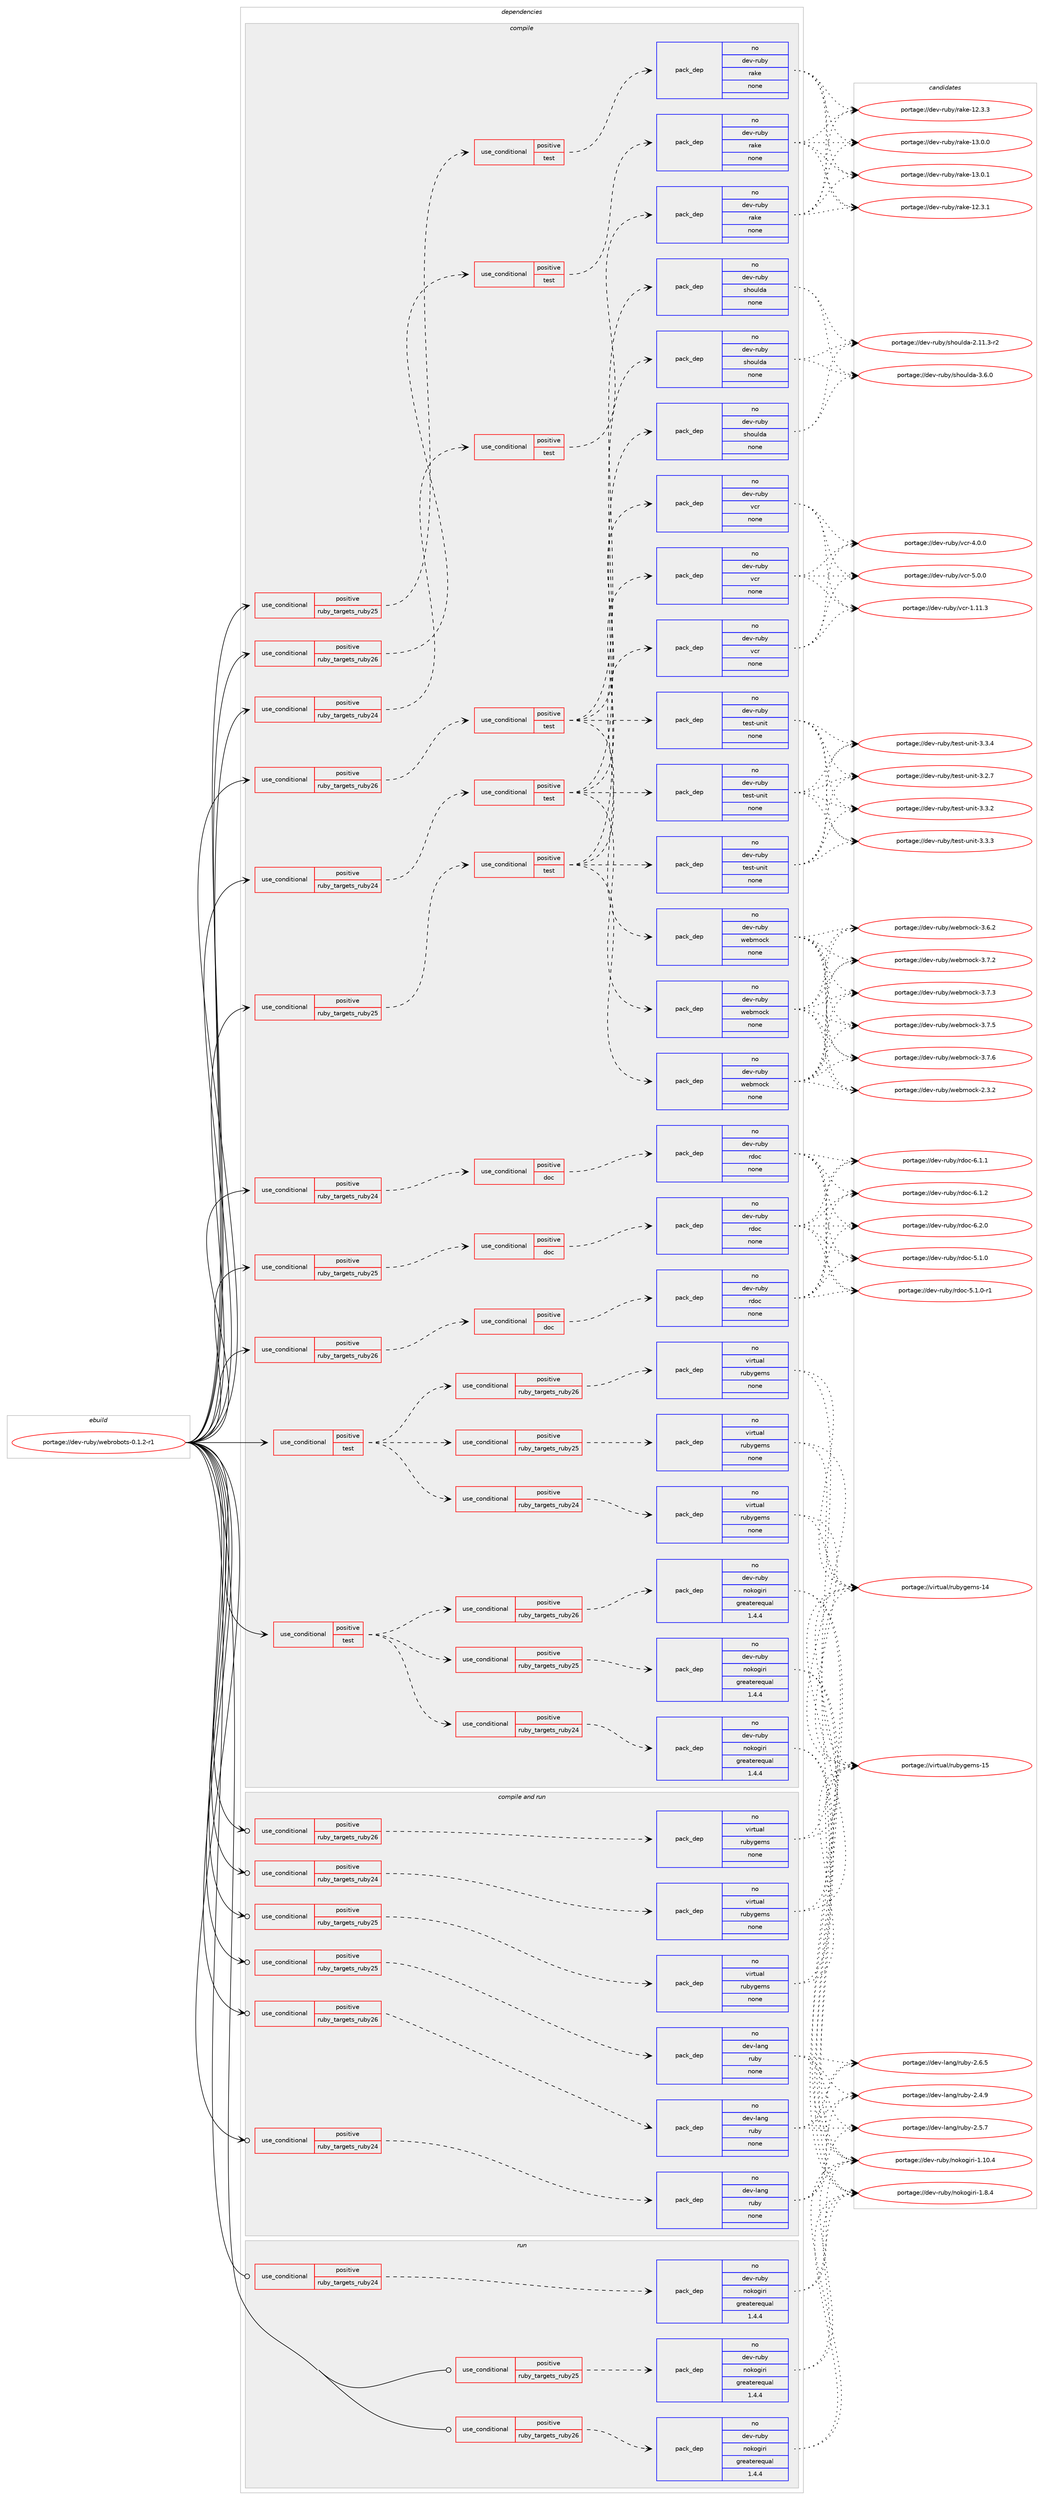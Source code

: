 digraph prolog {

# *************
# Graph options
# *************

newrank=true;
concentrate=true;
compound=true;
graph [rankdir=LR,fontname=Helvetica,fontsize=10,ranksep=1.5];#, ranksep=2.5, nodesep=0.2];
edge  [arrowhead=vee];
node  [fontname=Helvetica,fontsize=10];

# **********
# The ebuild
# **********

subgraph cluster_leftcol {
color=gray;
rank=same;
label=<<i>ebuild</i>>;
id [label="portage://dev-ruby/webrobots-0.1.2-r1", color=red, width=4, href="../dev-ruby/webrobots-0.1.2-r1.svg"];
}

# ****************
# The dependencies
# ****************

subgraph cluster_midcol {
color=gray;
label=<<i>dependencies</i>>;
subgraph cluster_compile {
fillcolor="#eeeeee";
style=filled;
label=<<i>compile</i>>;
subgraph cond69527 {
dependency255807 [label=<<TABLE BORDER="0" CELLBORDER="1" CELLSPACING="0" CELLPADDING="4"><TR><TD ROWSPAN="3" CELLPADDING="10">use_conditional</TD></TR><TR><TD>positive</TD></TR><TR><TD>ruby_targets_ruby24</TD></TR></TABLE>>, shape=none, color=red];
subgraph cond69528 {
dependency255808 [label=<<TABLE BORDER="0" CELLBORDER="1" CELLSPACING="0" CELLPADDING="4"><TR><TD ROWSPAN="3" CELLPADDING="10">use_conditional</TD></TR><TR><TD>positive</TD></TR><TR><TD>doc</TD></TR></TABLE>>, shape=none, color=red];
subgraph pack182717 {
dependency255809 [label=<<TABLE BORDER="0" CELLBORDER="1" CELLSPACING="0" CELLPADDING="4" WIDTH="220"><TR><TD ROWSPAN="6" CELLPADDING="30">pack_dep</TD></TR><TR><TD WIDTH="110">no</TD></TR><TR><TD>dev-ruby</TD></TR><TR><TD>rdoc</TD></TR><TR><TD>none</TD></TR><TR><TD></TD></TR></TABLE>>, shape=none, color=blue];
}
dependency255808:e -> dependency255809:w [weight=20,style="dashed",arrowhead="vee"];
}
dependency255807:e -> dependency255808:w [weight=20,style="dashed",arrowhead="vee"];
}
id:e -> dependency255807:w [weight=20,style="solid",arrowhead="vee"];
subgraph cond69529 {
dependency255810 [label=<<TABLE BORDER="0" CELLBORDER="1" CELLSPACING="0" CELLPADDING="4"><TR><TD ROWSPAN="3" CELLPADDING="10">use_conditional</TD></TR><TR><TD>positive</TD></TR><TR><TD>ruby_targets_ruby24</TD></TR></TABLE>>, shape=none, color=red];
subgraph cond69530 {
dependency255811 [label=<<TABLE BORDER="0" CELLBORDER="1" CELLSPACING="0" CELLPADDING="4"><TR><TD ROWSPAN="3" CELLPADDING="10">use_conditional</TD></TR><TR><TD>positive</TD></TR><TR><TD>test</TD></TR></TABLE>>, shape=none, color=red];
subgraph pack182718 {
dependency255812 [label=<<TABLE BORDER="0" CELLBORDER="1" CELLSPACING="0" CELLPADDING="4" WIDTH="220"><TR><TD ROWSPAN="6" CELLPADDING="30">pack_dep</TD></TR><TR><TD WIDTH="110">no</TD></TR><TR><TD>dev-ruby</TD></TR><TR><TD>rake</TD></TR><TR><TD>none</TD></TR><TR><TD></TD></TR></TABLE>>, shape=none, color=blue];
}
dependency255811:e -> dependency255812:w [weight=20,style="dashed",arrowhead="vee"];
}
dependency255810:e -> dependency255811:w [weight=20,style="dashed",arrowhead="vee"];
}
id:e -> dependency255810:w [weight=20,style="solid",arrowhead="vee"];
subgraph cond69531 {
dependency255813 [label=<<TABLE BORDER="0" CELLBORDER="1" CELLSPACING="0" CELLPADDING="4"><TR><TD ROWSPAN="3" CELLPADDING="10">use_conditional</TD></TR><TR><TD>positive</TD></TR><TR><TD>ruby_targets_ruby24</TD></TR></TABLE>>, shape=none, color=red];
subgraph cond69532 {
dependency255814 [label=<<TABLE BORDER="0" CELLBORDER="1" CELLSPACING="0" CELLPADDING="4"><TR><TD ROWSPAN="3" CELLPADDING="10">use_conditional</TD></TR><TR><TD>positive</TD></TR><TR><TD>test</TD></TR></TABLE>>, shape=none, color=red];
subgraph pack182719 {
dependency255815 [label=<<TABLE BORDER="0" CELLBORDER="1" CELLSPACING="0" CELLPADDING="4" WIDTH="220"><TR><TD ROWSPAN="6" CELLPADDING="30">pack_dep</TD></TR><TR><TD WIDTH="110">no</TD></TR><TR><TD>dev-ruby</TD></TR><TR><TD>shoulda</TD></TR><TR><TD>none</TD></TR><TR><TD></TD></TR></TABLE>>, shape=none, color=blue];
}
dependency255814:e -> dependency255815:w [weight=20,style="dashed",arrowhead="vee"];
subgraph pack182720 {
dependency255816 [label=<<TABLE BORDER="0" CELLBORDER="1" CELLSPACING="0" CELLPADDING="4" WIDTH="220"><TR><TD ROWSPAN="6" CELLPADDING="30">pack_dep</TD></TR><TR><TD WIDTH="110">no</TD></TR><TR><TD>dev-ruby</TD></TR><TR><TD>test-unit</TD></TR><TR><TD>none</TD></TR><TR><TD></TD></TR></TABLE>>, shape=none, color=blue];
}
dependency255814:e -> dependency255816:w [weight=20,style="dashed",arrowhead="vee"];
subgraph pack182721 {
dependency255817 [label=<<TABLE BORDER="0" CELLBORDER="1" CELLSPACING="0" CELLPADDING="4" WIDTH="220"><TR><TD ROWSPAN="6" CELLPADDING="30">pack_dep</TD></TR><TR><TD WIDTH="110">no</TD></TR><TR><TD>dev-ruby</TD></TR><TR><TD>webmock</TD></TR><TR><TD>none</TD></TR><TR><TD></TD></TR></TABLE>>, shape=none, color=blue];
}
dependency255814:e -> dependency255817:w [weight=20,style="dashed",arrowhead="vee"];
subgraph pack182722 {
dependency255818 [label=<<TABLE BORDER="0" CELLBORDER="1" CELLSPACING="0" CELLPADDING="4" WIDTH="220"><TR><TD ROWSPAN="6" CELLPADDING="30">pack_dep</TD></TR><TR><TD WIDTH="110">no</TD></TR><TR><TD>dev-ruby</TD></TR><TR><TD>vcr</TD></TR><TR><TD>none</TD></TR><TR><TD></TD></TR></TABLE>>, shape=none, color=blue];
}
dependency255814:e -> dependency255818:w [weight=20,style="dashed",arrowhead="vee"];
}
dependency255813:e -> dependency255814:w [weight=20,style="dashed",arrowhead="vee"];
}
id:e -> dependency255813:w [weight=20,style="solid",arrowhead="vee"];
subgraph cond69533 {
dependency255819 [label=<<TABLE BORDER="0" CELLBORDER="1" CELLSPACING="0" CELLPADDING="4"><TR><TD ROWSPAN="3" CELLPADDING="10">use_conditional</TD></TR><TR><TD>positive</TD></TR><TR><TD>ruby_targets_ruby25</TD></TR></TABLE>>, shape=none, color=red];
subgraph cond69534 {
dependency255820 [label=<<TABLE BORDER="0" CELLBORDER="1" CELLSPACING="0" CELLPADDING="4"><TR><TD ROWSPAN="3" CELLPADDING="10">use_conditional</TD></TR><TR><TD>positive</TD></TR><TR><TD>doc</TD></TR></TABLE>>, shape=none, color=red];
subgraph pack182723 {
dependency255821 [label=<<TABLE BORDER="0" CELLBORDER="1" CELLSPACING="0" CELLPADDING="4" WIDTH="220"><TR><TD ROWSPAN="6" CELLPADDING="30">pack_dep</TD></TR><TR><TD WIDTH="110">no</TD></TR><TR><TD>dev-ruby</TD></TR><TR><TD>rdoc</TD></TR><TR><TD>none</TD></TR><TR><TD></TD></TR></TABLE>>, shape=none, color=blue];
}
dependency255820:e -> dependency255821:w [weight=20,style="dashed",arrowhead="vee"];
}
dependency255819:e -> dependency255820:w [weight=20,style="dashed",arrowhead="vee"];
}
id:e -> dependency255819:w [weight=20,style="solid",arrowhead="vee"];
subgraph cond69535 {
dependency255822 [label=<<TABLE BORDER="0" CELLBORDER="1" CELLSPACING="0" CELLPADDING="4"><TR><TD ROWSPAN="3" CELLPADDING="10">use_conditional</TD></TR><TR><TD>positive</TD></TR><TR><TD>ruby_targets_ruby25</TD></TR></TABLE>>, shape=none, color=red];
subgraph cond69536 {
dependency255823 [label=<<TABLE BORDER="0" CELLBORDER="1" CELLSPACING="0" CELLPADDING="4"><TR><TD ROWSPAN="3" CELLPADDING="10">use_conditional</TD></TR><TR><TD>positive</TD></TR><TR><TD>test</TD></TR></TABLE>>, shape=none, color=red];
subgraph pack182724 {
dependency255824 [label=<<TABLE BORDER="0" CELLBORDER="1" CELLSPACING="0" CELLPADDING="4" WIDTH="220"><TR><TD ROWSPAN="6" CELLPADDING="30">pack_dep</TD></TR><TR><TD WIDTH="110">no</TD></TR><TR><TD>dev-ruby</TD></TR><TR><TD>rake</TD></TR><TR><TD>none</TD></TR><TR><TD></TD></TR></TABLE>>, shape=none, color=blue];
}
dependency255823:e -> dependency255824:w [weight=20,style="dashed",arrowhead="vee"];
}
dependency255822:e -> dependency255823:w [weight=20,style="dashed",arrowhead="vee"];
}
id:e -> dependency255822:w [weight=20,style="solid",arrowhead="vee"];
subgraph cond69537 {
dependency255825 [label=<<TABLE BORDER="0" CELLBORDER="1" CELLSPACING="0" CELLPADDING="4"><TR><TD ROWSPAN="3" CELLPADDING="10">use_conditional</TD></TR><TR><TD>positive</TD></TR><TR><TD>ruby_targets_ruby25</TD></TR></TABLE>>, shape=none, color=red];
subgraph cond69538 {
dependency255826 [label=<<TABLE BORDER="0" CELLBORDER="1" CELLSPACING="0" CELLPADDING="4"><TR><TD ROWSPAN="3" CELLPADDING="10">use_conditional</TD></TR><TR><TD>positive</TD></TR><TR><TD>test</TD></TR></TABLE>>, shape=none, color=red];
subgraph pack182725 {
dependency255827 [label=<<TABLE BORDER="0" CELLBORDER="1" CELLSPACING="0" CELLPADDING="4" WIDTH="220"><TR><TD ROWSPAN="6" CELLPADDING="30">pack_dep</TD></TR><TR><TD WIDTH="110">no</TD></TR><TR><TD>dev-ruby</TD></TR><TR><TD>shoulda</TD></TR><TR><TD>none</TD></TR><TR><TD></TD></TR></TABLE>>, shape=none, color=blue];
}
dependency255826:e -> dependency255827:w [weight=20,style="dashed",arrowhead="vee"];
subgraph pack182726 {
dependency255828 [label=<<TABLE BORDER="0" CELLBORDER="1" CELLSPACING="0" CELLPADDING="4" WIDTH="220"><TR><TD ROWSPAN="6" CELLPADDING="30">pack_dep</TD></TR><TR><TD WIDTH="110">no</TD></TR><TR><TD>dev-ruby</TD></TR><TR><TD>test-unit</TD></TR><TR><TD>none</TD></TR><TR><TD></TD></TR></TABLE>>, shape=none, color=blue];
}
dependency255826:e -> dependency255828:w [weight=20,style="dashed",arrowhead="vee"];
subgraph pack182727 {
dependency255829 [label=<<TABLE BORDER="0" CELLBORDER="1" CELLSPACING="0" CELLPADDING="4" WIDTH="220"><TR><TD ROWSPAN="6" CELLPADDING="30">pack_dep</TD></TR><TR><TD WIDTH="110">no</TD></TR><TR><TD>dev-ruby</TD></TR><TR><TD>webmock</TD></TR><TR><TD>none</TD></TR><TR><TD></TD></TR></TABLE>>, shape=none, color=blue];
}
dependency255826:e -> dependency255829:w [weight=20,style="dashed",arrowhead="vee"];
subgraph pack182728 {
dependency255830 [label=<<TABLE BORDER="0" CELLBORDER="1" CELLSPACING="0" CELLPADDING="4" WIDTH="220"><TR><TD ROWSPAN="6" CELLPADDING="30">pack_dep</TD></TR><TR><TD WIDTH="110">no</TD></TR><TR><TD>dev-ruby</TD></TR><TR><TD>vcr</TD></TR><TR><TD>none</TD></TR><TR><TD></TD></TR></TABLE>>, shape=none, color=blue];
}
dependency255826:e -> dependency255830:w [weight=20,style="dashed",arrowhead="vee"];
}
dependency255825:e -> dependency255826:w [weight=20,style="dashed",arrowhead="vee"];
}
id:e -> dependency255825:w [weight=20,style="solid",arrowhead="vee"];
subgraph cond69539 {
dependency255831 [label=<<TABLE BORDER="0" CELLBORDER="1" CELLSPACING="0" CELLPADDING="4"><TR><TD ROWSPAN="3" CELLPADDING="10">use_conditional</TD></TR><TR><TD>positive</TD></TR><TR><TD>ruby_targets_ruby26</TD></TR></TABLE>>, shape=none, color=red];
subgraph cond69540 {
dependency255832 [label=<<TABLE BORDER="0" CELLBORDER="1" CELLSPACING="0" CELLPADDING="4"><TR><TD ROWSPAN="3" CELLPADDING="10">use_conditional</TD></TR><TR><TD>positive</TD></TR><TR><TD>doc</TD></TR></TABLE>>, shape=none, color=red];
subgraph pack182729 {
dependency255833 [label=<<TABLE BORDER="0" CELLBORDER="1" CELLSPACING="0" CELLPADDING="4" WIDTH="220"><TR><TD ROWSPAN="6" CELLPADDING="30">pack_dep</TD></TR><TR><TD WIDTH="110">no</TD></TR><TR><TD>dev-ruby</TD></TR><TR><TD>rdoc</TD></TR><TR><TD>none</TD></TR><TR><TD></TD></TR></TABLE>>, shape=none, color=blue];
}
dependency255832:e -> dependency255833:w [weight=20,style="dashed",arrowhead="vee"];
}
dependency255831:e -> dependency255832:w [weight=20,style="dashed",arrowhead="vee"];
}
id:e -> dependency255831:w [weight=20,style="solid",arrowhead="vee"];
subgraph cond69541 {
dependency255834 [label=<<TABLE BORDER="0" CELLBORDER="1" CELLSPACING="0" CELLPADDING="4"><TR><TD ROWSPAN="3" CELLPADDING="10">use_conditional</TD></TR><TR><TD>positive</TD></TR><TR><TD>ruby_targets_ruby26</TD></TR></TABLE>>, shape=none, color=red];
subgraph cond69542 {
dependency255835 [label=<<TABLE BORDER="0" CELLBORDER="1" CELLSPACING="0" CELLPADDING="4"><TR><TD ROWSPAN="3" CELLPADDING="10">use_conditional</TD></TR><TR><TD>positive</TD></TR><TR><TD>test</TD></TR></TABLE>>, shape=none, color=red];
subgraph pack182730 {
dependency255836 [label=<<TABLE BORDER="0" CELLBORDER="1" CELLSPACING="0" CELLPADDING="4" WIDTH="220"><TR><TD ROWSPAN="6" CELLPADDING="30">pack_dep</TD></TR><TR><TD WIDTH="110">no</TD></TR><TR><TD>dev-ruby</TD></TR><TR><TD>rake</TD></TR><TR><TD>none</TD></TR><TR><TD></TD></TR></TABLE>>, shape=none, color=blue];
}
dependency255835:e -> dependency255836:w [weight=20,style="dashed",arrowhead="vee"];
}
dependency255834:e -> dependency255835:w [weight=20,style="dashed",arrowhead="vee"];
}
id:e -> dependency255834:w [weight=20,style="solid",arrowhead="vee"];
subgraph cond69543 {
dependency255837 [label=<<TABLE BORDER="0" CELLBORDER="1" CELLSPACING="0" CELLPADDING="4"><TR><TD ROWSPAN="3" CELLPADDING="10">use_conditional</TD></TR><TR><TD>positive</TD></TR><TR><TD>ruby_targets_ruby26</TD></TR></TABLE>>, shape=none, color=red];
subgraph cond69544 {
dependency255838 [label=<<TABLE BORDER="0" CELLBORDER="1" CELLSPACING="0" CELLPADDING="4"><TR><TD ROWSPAN="3" CELLPADDING="10">use_conditional</TD></TR><TR><TD>positive</TD></TR><TR><TD>test</TD></TR></TABLE>>, shape=none, color=red];
subgraph pack182731 {
dependency255839 [label=<<TABLE BORDER="0" CELLBORDER="1" CELLSPACING="0" CELLPADDING="4" WIDTH="220"><TR><TD ROWSPAN="6" CELLPADDING="30">pack_dep</TD></TR><TR><TD WIDTH="110">no</TD></TR><TR><TD>dev-ruby</TD></TR><TR><TD>shoulda</TD></TR><TR><TD>none</TD></TR><TR><TD></TD></TR></TABLE>>, shape=none, color=blue];
}
dependency255838:e -> dependency255839:w [weight=20,style="dashed",arrowhead="vee"];
subgraph pack182732 {
dependency255840 [label=<<TABLE BORDER="0" CELLBORDER="1" CELLSPACING="0" CELLPADDING="4" WIDTH="220"><TR><TD ROWSPAN="6" CELLPADDING="30">pack_dep</TD></TR><TR><TD WIDTH="110">no</TD></TR><TR><TD>dev-ruby</TD></TR><TR><TD>test-unit</TD></TR><TR><TD>none</TD></TR><TR><TD></TD></TR></TABLE>>, shape=none, color=blue];
}
dependency255838:e -> dependency255840:w [weight=20,style="dashed",arrowhead="vee"];
subgraph pack182733 {
dependency255841 [label=<<TABLE BORDER="0" CELLBORDER="1" CELLSPACING="0" CELLPADDING="4" WIDTH="220"><TR><TD ROWSPAN="6" CELLPADDING="30">pack_dep</TD></TR><TR><TD WIDTH="110">no</TD></TR><TR><TD>dev-ruby</TD></TR><TR><TD>webmock</TD></TR><TR><TD>none</TD></TR><TR><TD></TD></TR></TABLE>>, shape=none, color=blue];
}
dependency255838:e -> dependency255841:w [weight=20,style="dashed",arrowhead="vee"];
subgraph pack182734 {
dependency255842 [label=<<TABLE BORDER="0" CELLBORDER="1" CELLSPACING="0" CELLPADDING="4" WIDTH="220"><TR><TD ROWSPAN="6" CELLPADDING="30">pack_dep</TD></TR><TR><TD WIDTH="110">no</TD></TR><TR><TD>dev-ruby</TD></TR><TR><TD>vcr</TD></TR><TR><TD>none</TD></TR><TR><TD></TD></TR></TABLE>>, shape=none, color=blue];
}
dependency255838:e -> dependency255842:w [weight=20,style="dashed",arrowhead="vee"];
}
dependency255837:e -> dependency255838:w [weight=20,style="dashed",arrowhead="vee"];
}
id:e -> dependency255837:w [weight=20,style="solid",arrowhead="vee"];
subgraph cond69545 {
dependency255843 [label=<<TABLE BORDER="0" CELLBORDER="1" CELLSPACING="0" CELLPADDING="4"><TR><TD ROWSPAN="3" CELLPADDING="10">use_conditional</TD></TR><TR><TD>positive</TD></TR><TR><TD>test</TD></TR></TABLE>>, shape=none, color=red];
subgraph cond69546 {
dependency255844 [label=<<TABLE BORDER="0" CELLBORDER="1" CELLSPACING="0" CELLPADDING="4"><TR><TD ROWSPAN="3" CELLPADDING="10">use_conditional</TD></TR><TR><TD>positive</TD></TR><TR><TD>ruby_targets_ruby24</TD></TR></TABLE>>, shape=none, color=red];
subgraph pack182735 {
dependency255845 [label=<<TABLE BORDER="0" CELLBORDER="1" CELLSPACING="0" CELLPADDING="4" WIDTH="220"><TR><TD ROWSPAN="6" CELLPADDING="30">pack_dep</TD></TR><TR><TD WIDTH="110">no</TD></TR><TR><TD>dev-ruby</TD></TR><TR><TD>nokogiri</TD></TR><TR><TD>greaterequal</TD></TR><TR><TD>1.4.4</TD></TR></TABLE>>, shape=none, color=blue];
}
dependency255844:e -> dependency255845:w [weight=20,style="dashed",arrowhead="vee"];
}
dependency255843:e -> dependency255844:w [weight=20,style="dashed",arrowhead="vee"];
subgraph cond69547 {
dependency255846 [label=<<TABLE BORDER="0" CELLBORDER="1" CELLSPACING="0" CELLPADDING="4"><TR><TD ROWSPAN="3" CELLPADDING="10">use_conditional</TD></TR><TR><TD>positive</TD></TR><TR><TD>ruby_targets_ruby25</TD></TR></TABLE>>, shape=none, color=red];
subgraph pack182736 {
dependency255847 [label=<<TABLE BORDER="0" CELLBORDER="1" CELLSPACING="0" CELLPADDING="4" WIDTH="220"><TR><TD ROWSPAN="6" CELLPADDING="30">pack_dep</TD></TR><TR><TD WIDTH="110">no</TD></TR><TR><TD>dev-ruby</TD></TR><TR><TD>nokogiri</TD></TR><TR><TD>greaterequal</TD></TR><TR><TD>1.4.4</TD></TR></TABLE>>, shape=none, color=blue];
}
dependency255846:e -> dependency255847:w [weight=20,style="dashed",arrowhead="vee"];
}
dependency255843:e -> dependency255846:w [weight=20,style="dashed",arrowhead="vee"];
subgraph cond69548 {
dependency255848 [label=<<TABLE BORDER="0" CELLBORDER="1" CELLSPACING="0" CELLPADDING="4"><TR><TD ROWSPAN="3" CELLPADDING="10">use_conditional</TD></TR><TR><TD>positive</TD></TR><TR><TD>ruby_targets_ruby26</TD></TR></TABLE>>, shape=none, color=red];
subgraph pack182737 {
dependency255849 [label=<<TABLE BORDER="0" CELLBORDER="1" CELLSPACING="0" CELLPADDING="4" WIDTH="220"><TR><TD ROWSPAN="6" CELLPADDING="30">pack_dep</TD></TR><TR><TD WIDTH="110">no</TD></TR><TR><TD>dev-ruby</TD></TR><TR><TD>nokogiri</TD></TR><TR><TD>greaterequal</TD></TR><TR><TD>1.4.4</TD></TR></TABLE>>, shape=none, color=blue];
}
dependency255848:e -> dependency255849:w [weight=20,style="dashed",arrowhead="vee"];
}
dependency255843:e -> dependency255848:w [weight=20,style="dashed",arrowhead="vee"];
}
id:e -> dependency255843:w [weight=20,style="solid",arrowhead="vee"];
subgraph cond69549 {
dependency255850 [label=<<TABLE BORDER="0" CELLBORDER="1" CELLSPACING="0" CELLPADDING="4"><TR><TD ROWSPAN="3" CELLPADDING="10">use_conditional</TD></TR><TR><TD>positive</TD></TR><TR><TD>test</TD></TR></TABLE>>, shape=none, color=red];
subgraph cond69550 {
dependency255851 [label=<<TABLE BORDER="0" CELLBORDER="1" CELLSPACING="0" CELLPADDING="4"><TR><TD ROWSPAN="3" CELLPADDING="10">use_conditional</TD></TR><TR><TD>positive</TD></TR><TR><TD>ruby_targets_ruby24</TD></TR></TABLE>>, shape=none, color=red];
subgraph pack182738 {
dependency255852 [label=<<TABLE BORDER="0" CELLBORDER="1" CELLSPACING="0" CELLPADDING="4" WIDTH="220"><TR><TD ROWSPAN="6" CELLPADDING="30">pack_dep</TD></TR><TR><TD WIDTH="110">no</TD></TR><TR><TD>virtual</TD></TR><TR><TD>rubygems</TD></TR><TR><TD>none</TD></TR><TR><TD></TD></TR></TABLE>>, shape=none, color=blue];
}
dependency255851:e -> dependency255852:w [weight=20,style="dashed",arrowhead="vee"];
}
dependency255850:e -> dependency255851:w [weight=20,style="dashed",arrowhead="vee"];
subgraph cond69551 {
dependency255853 [label=<<TABLE BORDER="0" CELLBORDER="1" CELLSPACING="0" CELLPADDING="4"><TR><TD ROWSPAN="3" CELLPADDING="10">use_conditional</TD></TR><TR><TD>positive</TD></TR><TR><TD>ruby_targets_ruby25</TD></TR></TABLE>>, shape=none, color=red];
subgraph pack182739 {
dependency255854 [label=<<TABLE BORDER="0" CELLBORDER="1" CELLSPACING="0" CELLPADDING="4" WIDTH="220"><TR><TD ROWSPAN="6" CELLPADDING="30">pack_dep</TD></TR><TR><TD WIDTH="110">no</TD></TR><TR><TD>virtual</TD></TR><TR><TD>rubygems</TD></TR><TR><TD>none</TD></TR><TR><TD></TD></TR></TABLE>>, shape=none, color=blue];
}
dependency255853:e -> dependency255854:w [weight=20,style="dashed",arrowhead="vee"];
}
dependency255850:e -> dependency255853:w [weight=20,style="dashed",arrowhead="vee"];
subgraph cond69552 {
dependency255855 [label=<<TABLE BORDER="0" CELLBORDER="1" CELLSPACING="0" CELLPADDING="4"><TR><TD ROWSPAN="3" CELLPADDING="10">use_conditional</TD></TR><TR><TD>positive</TD></TR><TR><TD>ruby_targets_ruby26</TD></TR></TABLE>>, shape=none, color=red];
subgraph pack182740 {
dependency255856 [label=<<TABLE BORDER="0" CELLBORDER="1" CELLSPACING="0" CELLPADDING="4" WIDTH="220"><TR><TD ROWSPAN="6" CELLPADDING="30">pack_dep</TD></TR><TR><TD WIDTH="110">no</TD></TR><TR><TD>virtual</TD></TR><TR><TD>rubygems</TD></TR><TR><TD>none</TD></TR><TR><TD></TD></TR></TABLE>>, shape=none, color=blue];
}
dependency255855:e -> dependency255856:w [weight=20,style="dashed",arrowhead="vee"];
}
dependency255850:e -> dependency255855:w [weight=20,style="dashed",arrowhead="vee"];
}
id:e -> dependency255850:w [weight=20,style="solid",arrowhead="vee"];
}
subgraph cluster_compileandrun {
fillcolor="#eeeeee";
style=filled;
label=<<i>compile and run</i>>;
subgraph cond69553 {
dependency255857 [label=<<TABLE BORDER="0" CELLBORDER="1" CELLSPACING="0" CELLPADDING="4"><TR><TD ROWSPAN="3" CELLPADDING="10">use_conditional</TD></TR><TR><TD>positive</TD></TR><TR><TD>ruby_targets_ruby24</TD></TR></TABLE>>, shape=none, color=red];
subgraph pack182741 {
dependency255858 [label=<<TABLE BORDER="0" CELLBORDER="1" CELLSPACING="0" CELLPADDING="4" WIDTH="220"><TR><TD ROWSPAN="6" CELLPADDING="30">pack_dep</TD></TR><TR><TD WIDTH="110">no</TD></TR><TR><TD>dev-lang</TD></TR><TR><TD>ruby</TD></TR><TR><TD>none</TD></TR><TR><TD></TD></TR></TABLE>>, shape=none, color=blue];
}
dependency255857:e -> dependency255858:w [weight=20,style="dashed",arrowhead="vee"];
}
id:e -> dependency255857:w [weight=20,style="solid",arrowhead="odotvee"];
subgraph cond69554 {
dependency255859 [label=<<TABLE BORDER="0" CELLBORDER="1" CELLSPACING="0" CELLPADDING="4"><TR><TD ROWSPAN="3" CELLPADDING="10">use_conditional</TD></TR><TR><TD>positive</TD></TR><TR><TD>ruby_targets_ruby24</TD></TR></TABLE>>, shape=none, color=red];
subgraph pack182742 {
dependency255860 [label=<<TABLE BORDER="0" CELLBORDER="1" CELLSPACING="0" CELLPADDING="4" WIDTH="220"><TR><TD ROWSPAN="6" CELLPADDING="30">pack_dep</TD></TR><TR><TD WIDTH="110">no</TD></TR><TR><TD>virtual</TD></TR><TR><TD>rubygems</TD></TR><TR><TD>none</TD></TR><TR><TD></TD></TR></TABLE>>, shape=none, color=blue];
}
dependency255859:e -> dependency255860:w [weight=20,style="dashed",arrowhead="vee"];
}
id:e -> dependency255859:w [weight=20,style="solid",arrowhead="odotvee"];
subgraph cond69555 {
dependency255861 [label=<<TABLE BORDER="0" CELLBORDER="1" CELLSPACING="0" CELLPADDING="4"><TR><TD ROWSPAN="3" CELLPADDING="10">use_conditional</TD></TR><TR><TD>positive</TD></TR><TR><TD>ruby_targets_ruby25</TD></TR></TABLE>>, shape=none, color=red];
subgraph pack182743 {
dependency255862 [label=<<TABLE BORDER="0" CELLBORDER="1" CELLSPACING="0" CELLPADDING="4" WIDTH="220"><TR><TD ROWSPAN="6" CELLPADDING="30">pack_dep</TD></TR><TR><TD WIDTH="110">no</TD></TR><TR><TD>dev-lang</TD></TR><TR><TD>ruby</TD></TR><TR><TD>none</TD></TR><TR><TD></TD></TR></TABLE>>, shape=none, color=blue];
}
dependency255861:e -> dependency255862:w [weight=20,style="dashed",arrowhead="vee"];
}
id:e -> dependency255861:w [weight=20,style="solid",arrowhead="odotvee"];
subgraph cond69556 {
dependency255863 [label=<<TABLE BORDER="0" CELLBORDER="1" CELLSPACING="0" CELLPADDING="4"><TR><TD ROWSPAN="3" CELLPADDING="10">use_conditional</TD></TR><TR><TD>positive</TD></TR><TR><TD>ruby_targets_ruby25</TD></TR></TABLE>>, shape=none, color=red];
subgraph pack182744 {
dependency255864 [label=<<TABLE BORDER="0" CELLBORDER="1" CELLSPACING="0" CELLPADDING="4" WIDTH="220"><TR><TD ROWSPAN="6" CELLPADDING="30">pack_dep</TD></TR><TR><TD WIDTH="110">no</TD></TR><TR><TD>virtual</TD></TR><TR><TD>rubygems</TD></TR><TR><TD>none</TD></TR><TR><TD></TD></TR></TABLE>>, shape=none, color=blue];
}
dependency255863:e -> dependency255864:w [weight=20,style="dashed",arrowhead="vee"];
}
id:e -> dependency255863:w [weight=20,style="solid",arrowhead="odotvee"];
subgraph cond69557 {
dependency255865 [label=<<TABLE BORDER="0" CELLBORDER="1" CELLSPACING="0" CELLPADDING="4"><TR><TD ROWSPAN="3" CELLPADDING="10">use_conditional</TD></TR><TR><TD>positive</TD></TR><TR><TD>ruby_targets_ruby26</TD></TR></TABLE>>, shape=none, color=red];
subgraph pack182745 {
dependency255866 [label=<<TABLE BORDER="0" CELLBORDER="1" CELLSPACING="0" CELLPADDING="4" WIDTH="220"><TR><TD ROWSPAN="6" CELLPADDING="30">pack_dep</TD></TR><TR><TD WIDTH="110">no</TD></TR><TR><TD>dev-lang</TD></TR><TR><TD>ruby</TD></TR><TR><TD>none</TD></TR><TR><TD></TD></TR></TABLE>>, shape=none, color=blue];
}
dependency255865:e -> dependency255866:w [weight=20,style="dashed",arrowhead="vee"];
}
id:e -> dependency255865:w [weight=20,style="solid",arrowhead="odotvee"];
subgraph cond69558 {
dependency255867 [label=<<TABLE BORDER="0" CELLBORDER="1" CELLSPACING="0" CELLPADDING="4"><TR><TD ROWSPAN="3" CELLPADDING="10">use_conditional</TD></TR><TR><TD>positive</TD></TR><TR><TD>ruby_targets_ruby26</TD></TR></TABLE>>, shape=none, color=red];
subgraph pack182746 {
dependency255868 [label=<<TABLE BORDER="0" CELLBORDER="1" CELLSPACING="0" CELLPADDING="4" WIDTH="220"><TR><TD ROWSPAN="6" CELLPADDING="30">pack_dep</TD></TR><TR><TD WIDTH="110">no</TD></TR><TR><TD>virtual</TD></TR><TR><TD>rubygems</TD></TR><TR><TD>none</TD></TR><TR><TD></TD></TR></TABLE>>, shape=none, color=blue];
}
dependency255867:e -> dependency255868:w [weight=20,style="dashed",arrowhead="vee"];
}
id:e -> dependency255867:w [weight=20,style="solid",arrowhead="odotvee"];
}
subgraph cluster_run {
fillcolor="#eeeeee";
style=filled;
label=<<i>run</i>>;
subgraph cond69559 {
dependency255869 [label=<<TABLE BORDER="0" CELLBORDER="1" CELLSPACING="0" CELLPADDING="4"><TR><TD ROWSPAN="3" CELLPADDING="10">use_conditional</TD></TR><TR><TD>positive</TD></TR><TR><TD>ruby_targets_ruby24</TD></TR></TABLE>>, shape=none, color=red];
subgraph pack182747 {
dependency255870 [label=<<TABLE BORDER="0" CELLBORDER="1" CELLSPACING="0" CELLPADDING="4" WIDTH="220"><TR><TD ROWSPAN="6" CELLPADDING="30">pack_dep</TD></TR><TR><TD WIDTH="110">no</TD></TR><TR><TD>dev-ruby</TD></TR><TR><TD>nokogiri</TD></TR><TR><TD>greaterequal</TD></TR><TR><TD>1.4.4</TD></TR></TABLE>>, shape=none, color=blue];
}
dependency255869:e -> dependency255870:w [weight=20,style="dashed",arrowhead="vee"];
}
id:e -> dependency255869:w [weight=20,style="solid",arrowhead="odot"];
subgraph cond69560 {
dependency255871 [label=<<TABLE BORDER="0" CELLBORDER="1" CELLSPACING="0" CELLPADDING="4"><TR><TD ROWSPAN="3" CELLPADDING="10">use_conditional</TD></TR><TR><TD>positive</TD></TR><TR><TD>ruby_targets_ruby25</TD></TR></TABLE>>, shape=none, color=red];
subgraph pack182748 {
dependency255872 [label=<<TABLE BORDER="0" CELLBORDER="1" CELLSPACING="0" CELLPADDING="4" WIDTH="220"><TR><TD ROWSPAN="6" CELLPADDING="30">pack_dep</TD></TR><TR><TD WIDTH="110">no</TD></TR><TR><TD>dev-ruby</TD></TR><TR><TD>nokogiri</TD></TR><TR><TD>greaterequal</TD></TR><TR><TD>1.4.4</TD></TR></TABLE>>, shape=none, color=blue];
}
dependency255871:e -> dependency255872:w [weight=20,style="dashed",arrowhead="vee"];
}
id:e -> dependency255871:w [weight=20,style="solid",arrowhead="odot"];
subgraph cond69561 {
dependency255873 [label=<<TABLE BORDER="0" CELLBORDER="1" CELLSPACING="0" CELLPADDING="4"><TR><TD ROWSPAN="3" CELLPADDING="10">use_conditional</TD></TR><TR><TD>positive</TD></TR><TR><TD>ruby_targets_ruby26</TD></TR></TABLE>>, shape=none, color=red];
subgraph pack182749 {
dependency255874 [label=<<TABLE BORDER="0" CELLBORDER="1" CELLSPACING="0" CELLPADDING="4" WIDTH="220"><TR><TD ROWSPAN="6" CELLPADDING="30">pack_dep</TD></TR><TR><TD WIDTH="110">no</TD></TR><TR><TD>dev-ruby</TD></TR><TR><TD>nokogiri</TD></TR><TR><TD>greaterequal</TD></TR><TR><TD>1.4.4</TD></TR></TABLE>>, shape=none, color=blue];
}
dependency255873:e -> dependency255874:w [weight=20,style="dashed",arrowhead="vee"];
}
id:e -> dependency255873:w [weight=20,style="solid",arrowhead="odot"];
}
}

# **************
# The candidates
# **************

subgraph cluster_choices {
rank=same;
color=gray;
label=<<i>candidates</i>>;

subgraph choice182717 {
color=black;
nodesep=1;
choiceportage10010111845114117981214711410011199455346494648 [label="portage://dev-ruby/rdoc-5.1.0", color=red, width=4,href="../dev-ruby/rdoc-5.1.0.svg"];
choiceportage100101118451141179812147114100111994553464946484511449 [label="portage://dev-ruby/rdoc-5.1.0-r1", color=red, width=4,href="../dev-ruby/rdoc-5.1.0-r1.svg"];
choiceportage10010111845114117981214711410011199455446494649 [label="portage://dev-ruby/rdoc-6.1.1", color=red, width=4,href="../dev-ruby/rdoc-6.1.1.svg"];
choiceportage10010111845114117981214711410011199455446494650 [label="portage://dev-ruby/rdoc-6.1.2", color=red, width=4,href="../dev-ruby/rdoc-6.1.2.svg"];
choiceportage10010111845114117981214711410011199455446504648 [label="portage://dev-ruby/rdoc-6.2.0", color=red, width=4,href="../dev-ruby/rdoc-6.2.0.svg"];
dependency255809:e -> choiceportage10010111845114117981214711410011199455346494648:w [style=dotted,weight="100"];
dependency255809:e -> choiceportage100101118451141179812147114100111994553464946484511449:w [style=dotted,weight="100"];
dependency255809:e -> choiceportage10010111845114117981214711410011199455446494649:w [style=dotted,weight="100"];
dependency255809:e -> choiceportage10010111845114117981214711410011199455446494650:w [style=dotted,weight="100"];
dependency255809:e -> choiceportage10010111845114117981214711410011199455446504648:w [style=dotted,weight="100"];
}
subgraph choice182718 {
color=black;
nodesep=1;
choiceportage1001011184511411798121471149710710145495046514649 [label="portage://dev-ruby/rake-12.3.1", color=red, width=4,href="../dev-ruby/rake-12.3.1.svg"];
choiceportage1001011184511411798121471149710710145495046514651 [label="portage://dev-ruby/rake-12.3.3", color=red, width=4,href="../dev-ruby/rake-12.3.3.svg"];
choiceportage1001011184511411798121471149710710145495146484648 [label="portage://dev-ruby/rake-13.0.0", color=red, width=4,href="../dev-ruby/rake-13.0.0.svg"];
choiceportage1001011184511411798121471149710710145495146484649 [label="portage://dev-ruby/rake-13.0.1", color=red, width=4,href="../dev-ruby/rake-13.0.1.svg"];
dependency255812:e -> choiceportage1001011184511411798121471149710710145495046514649:w [style=dotted,weight="100"];
dependency255812:e -> choiceportage1001011184511411798121471149710710145495046514651:w [style=dotted,weight="100"];
dependency255812:e -> choiceportage1001011184511411798121471149710710145495146484648:w [style=dotted,weight="100"];
dependency255812:e -> choiceportage1001011184511411798121471149710710145495146484649:w [style=dotted,weight="100"];
}
subgraph choice182719 {
color=black;
nodesep=1;
choiceportage10010111845114117981214711510411111710810097455046494946514511450 [label="portage://dev-ruby/shoulda-2.11.3-r2", color=red, width=4,href="../dev-ruby/shoulda-2.11.3-r2.svg"];
choiceportage10010111845114117981214711510411111710810097455146544648 [label="portage://dev-ruby/shoulda-3.6.0", color=red, width=4,href="../dev-ruby/shoulda-3.6.0.svg"];
dependency255815:e -> choiceportage10010111845114117981214711510411111710810097455046494946514511450:w [style=dotted,weight="100"];
dependency255815:e -> choiceportage10010111845114117981214711510411111710810097455146544648:w [style=dotted,weight="100"];
}
subgraph choice182720 {
color=black;
nodesep=1;
choiceportage10010111845114117981214711610111511645117110105116455146504655 [label="portage://dev-ruby/test-unit-3.2.7", color=red, width=4,href="../dev-ruby/test-unit-3.2.7.svg"];
choiceportage10010111845114117981214711610111511645117110105116455146514650 [label="portage://dev-ruby/test-unit-3.3.2", color=red, width=4,href="../dev-ruby/test-unit-3.3.2.svg"];
choiceportage10010111845114117981214711610111511645117110105116455146514651 [label="portage://dev-ruby/test-unit-3.3.3", color=red, width=4,href="../dev-ruby/test-unit-3.3.3.svg"];
choiceportage10010111845114117981214711610111511645117110105116455146514652 [label="portage://dev-ruby/test-unit-3.3.4", color=red, width=4,href="../dev-ruby/test-unit-3.3.4.svg"];
dependency255816:e -> choiceportage10010111845114117981214711610111511645117110105116455146504655:w [style=dotted,weight="100"];
dependency255816:e -> choiceportage10010111845114117981214711610111511645117110105116455146514650:w [style=dotted,weight="100"];
dependency255816:e -> choiceportage10010111845114117981214711610111511645117110105116455146514651:w [style=dotted,weight="100"];
dependency255816:e -> choiceportage10010111845114117981214711610111511645117110105116455146514652:w [style=dotted,weight="100"];
}
subgraph choice182721 {
color=black;
nodesep=1;
choiceportage1001011184511411798121471191019810911199107455046514650 [label="portage://dev-ruby/webmock-2.3.2", color=red, width=4,href="../dev-ruby/webmock-2.3.2.svg"];
choiceportage1001011184511411798121471191019810911199107455146544650 [label="portage://dev-ruby/webmock-3.6.2", color=red, width=4,href="../dev-ruby/webmock-3.6.2.svg"];
choiceportage1001011184511411798121471191019810911199107455146554650 [label="portage://dev-ruby/webmock-3.7.2", color=red, width=4,href="../dev-ruby/webmock-3.7.2.svg"];
choiceportage1001011184511411798121471191019810911199107455146554651 [label="portage://dev-ruby/webmock-3.7.3", color=red, width=4,href="../dev-ruby/webmock-3.7.3.svg"];
choiceportage1001011184511411798121471191019810911199107455146554653 [label="portage://dev-ruby/webmock-3.7.5", color=red, width=4,href="../dev-ruby/webmock-3.7.5.svg"];
choiceportage1001011184511411798121471191019810911199107455146554654 [label="portage://dev-ruby/webmock-3.7.6", color=red, width=4,href="../dev-ruby/webmock-3.7.6.svg"];
dependency255817:e -> choiceportage1001011184511411798121471191019810911199107455046514650:w [style=dotted,weight="100"];
dependency255817:e -> choiceportage1001011184511411798121471191019810911199107455146544650:w [style=dotted,weight="100"];
dependency255817:e -> choiceportage1001011184511411798121471191019810911199107455146554650:w [style=dotted,weight="100"];
dependency255817:e -> choiceportage1001011184511411798121471191019810911199107455146554651:w [style=dotted,weight="100"];
dependency255817:e -> choiceportage1001011184511411798121471191019810911199107455146554653:w [style=dotted,weight="100"];
dependency255817:e -> choiceportage1001011184511411798121471191019810911199107455146554654:w [style=dotted,weight="100"];
}
subgraph choice182722 {
color=black;
nodesep=1;
choiceportage1001011184511411798121471189911445494649494651 [label="portage://dev-ruby/vcr-1.11.3", color=red, width=4,href="../dev-ruby/vcr-1.11.3.svg"];
choiceportage10010111845114117981214711899114455246484648 [label="portage://dev-ruby/vcr-4.0.0", color=red, width=4,href="../dev-ruby/vcr-4.0.0.svg"];
choiceportage10010111845114117981214711899114455346484648 [label="portage://dev-ruby/vcr-5.0.0", color=red, width=4,href="../dev-ruby/vcr-5.0.0.svg"];
dependency255818:e -> choiceportage1001011184511411798121471189911445494649494651:w [style=dotted,weight="100"];
dependency255818:e -> choiceportage10010111845114117981214711899114455246484648:w [style=dotted,weight="100"];
dependency255818:e -> choiceportage10010111845114117981214711899114455346484648:w [style=dotted,weight="100"];
}
subgraph choice182723 {
color=black;
nodesep=1;
choiceportage10010111845114117981214711410011199455346494648 [label="portage://dev-ruby/rdoc-5.1.0", color=red, width=4,href="../dev-ruby/rdoc-5.1.0.svg"];
choiceportage100101118451141179812147114100111994553464946484511449 [label="portage://dev-ruby/rdoc-5.1.0-r1", color=red, width=4,href="../dev-ruby/rdoc-5.1.0-r1.svg"];
choiceportage10010111845114117981214711410011199455446494649 [label="portage://dev-ruby/rdoc-6.1.1", color=red, width=4,href="../dev-ruby/rdoc-6.1.1.svg"];
choiceportage10010111845114117981214711410011199455446494650 [label="portage://dev-ruby/rdoc-6.1.2", color=red, width=4,href="../dev-ruby/rdoc-6.1.2.svg"];
choiceportage10010111845114117981214711410011199455446504648 [label="portage://dev-ruby/rdoc-6.2.0", color=red, width=4,href="../dev-ruby/rdoc-6.2.0.svg"];
dependency255821:e -> choiceportage10010111845114117981214711410011199455346494648:w [style=dotted,weight="100"];
dependency255821:e -> choiceportage100101118451141179812147114100111994553464946484511449:w [style=dotted,weight="100"];
dependency255821:e -> choiceportage10010111845114117981214711410011199455446494649:w [style=dotted,weight="100"];
dependency255821:e -> choiceportage10010111845114117981214711410011199455446494650:w [style=dotted,weight="100"];
dependency255821:e -> choiceportage10010111845114117981214711410011199455446504648:w [style=dotted,weight="100"];
}
subgraph choice182724 {
color=black;
nodesep=1;
choiceportage1001011184511411798121471149710710145495046514649 [label="portage://dev-ruby/rake-12.3.1", color=red, width=4,href="../dev-ruby/rake-12.3.1.svg"];
choiceportage1001011184511411798121471149710710145495046514651 [label="portage://dev-ruby/rake-12.3.3", color=red, width=4,href="../dev-ruby/rake-12.3.3.svg"];
choiceportage1001011184511411798121471149710710145495146484648 [label="portage://dev-ruby/rake-13.0.0", color=red, width=4,href="../dev-ruby/rake-13.0.0.svg"];
choiceportage1001011184511411798121471149710710145495146484649 [label="portage://dev-ruby/rake-13.0.1", color=red, width=4,href="../dev-ruby/rake-13.0.1.svg"];
dependency255824:e -> choiceportage1001011184511411798121471149710710145495046514649:w [style=dotted,weight="100"];
dependency255824:e -> choiceportage1001011184511411798121471149710710145495046514651:w [style=dotted,weight="100"];
dependency255824:e -> choiceportage1001011184511411798121471149710710145495146484648:w [style=dotted,weight="100"];
dependency255824:e -> choiceportage1001011184511411798121471149710710145495146484649:w [style=dotted,weight="100"];
}
subgraph choice182725 {
color=black;
nodesep=1;
choiceportage10010111845114117981214711510411111710810097455046494946514511450 [label="portage://dev-ruby/shoulda-2.11.3-r2", color=red, width=4,href="../dev-ruby/shoulda-2.11.3-r2.svg"];
choiceportage10010111845114117981214711510411111710810097455146544648 [label="portage://dev-ruby/shoulda-3.6.0", color=red, width=4,href="../dev-ruby/shoulda-3.6.0.svg"];
dependency255827:e -> choiceportage10010111845114117981214711510411111710810097455046494946514511450:w [style=dotted,weight="100"];
dependency255827:e -> choiceportage10010111845114117981214711510411111710810097455146544648:w [style=dotted,weight="100"];
}
subgraph choice182726 {
color=black;
nodesep=1;
choiceportage10010111845114117981214711610111511645117110105116455146504655 [label="portage://dev-ruby/test-unit-3.2.7", color=red, width=4,href="../dev-ruby/test-unit-3.2.7.svg"];
choiceportage10010111845114117981214711610111511645117110105116455146514650 [label="portage://dev-ruby/test-unit-3.3.2", color=red, width=4,href="../dev-ruby/test-unit-3.3.2.svg"];
choiceportage10010111845114117981214711610111511645117110105116455146514651 [label="portage://dev-ruby/test-unit-3.3.3", color=red, width=4,href="../dev-ruby/test-unit-3.3.3.svg"];
choiceportage10010111845114117981214711610111511645117110105116455146514652 [label="portage://dev-ruby/test-unit-3.3.4", color=red, width=4,href="../dev-ruby/test-unit-3.3.4.svg"];
dependency255828:e -> choiceportage10010111845114117981214711610111511645117110105116455146504655:w [style=dotted,weight="100"];
dependency255828:e -> choiceportage10010111845114117981214711610111511645117110105116455146514650:w [style=dotted,weight="100"];
dependency255828:e -> choiceportage10010111845114117981214711610111511645117110105116455146514651:w [style=dotted,weight="100"];
dependency255828:e -> choiceportage10010111845114117981214711610111511645117110105116455146514652:w [style=dotted,weight="100"];
}
subgraph choice182727 {
color=black;
nodesep=1;
choiceportage1001011184511411798121471191019810911199107455046514650 [label="portage://dev-ruby/webmock-2.3.2", color=red, width=4,href="../dev-ruby/webmock-2.3.2.svg"];
choiceportage1001011184511411798121471191019810911199107455146544650 [label="portage://dev-ruby/webmock-3.6.2", color=red, width=4,href="../dev-ruby/webmock-3.6.2.svg"];
choiceportage1001011184511411798121471191019810911199107455146554650 [label="portage://dev-ruby/webmock-3.7.2", color=red, width=4,href="../dev-ruby/webmock-3.7.2.svg"];
choiceportage1001011184511411798121471191019810911199107455146554651 [label="portage://dev-ruby/webmock-3.7.3", color=red, width=4,href="../dev-ruby/webmock-3.7.3.svg"];
choiceportage1001011184511411798121471191019810911199107455146554653 [label="portage://dev-ruby/webmock-3.7.5", color=red, width=4,href="../dev-ruby/webmock-3.7.5.svg"];
choiceportage1001011184511411798121471191019810911199107455146554654 [label="portage://dev-ruby/webmock-3.7.6", color=red, width=4,href="../dev-ruby/webmock-3.7.6.svg"];
dependency255829:e -> choiceportage1001011184511411798121471191019810911199107455046514650:w [style=dotted,weight="100"];
dependency255829:e -> choiceportage1001011184511411798121471191019810911199107455146544650:w [style=dotted,weight="100"];
dependency255829:e -> choiceportage1001011184511411798121471191019810911199107455146554650:w [style=dotted,weight="100"];
dependency255829:e -> choiceportage1001011184511411798121471191019810911199107455146554651:w [style=dotted,weight="100"];
dependency255829:e -> choiceportage1001011184511411798121471191019810911199107455146554653:w [style=dotted,weight="100"];
dependency255829:e -> choiceportage1001011184511411798121471191019810911199107455146554654:w [style=dotted,weight="100"];
}
subgraph choice182728 {
color=black;
nodesep=1;
choiceportage1001011184511411798121471189911445494649494651 [label="portage://dev-ruby/vcr-1.11.3", color=red, width=4,href="../dev-ruby/vcr-1.11.3.svg"];
choiceportage10010111845114117981214711899114455246484648 [label="portage://dev-ruby/vcr-4.0.0", color=red, width=4,href="../dev-ruby/vcr-4.0.0.svg"];
choiceportage10010111845114117981214711899114455346484648 [label="portage://dev-ruby/vcr-5.0.0", color=red, width=4,href="../dev-ruby/vcr-5.0.0.svg"];
dependency255830:e -> choiceportage1001011184511411798121471189911445494649494651:w [style=dotted,weight="100"];
dependency255830:e -> choiceportage10010111845114117981214711899114455246484648:w [style=dotted,weight="100"];
dependency255830:e -> choiceportage10010111845114117981214711899114455346484648:w [style=dotted,weight="100"];
}
subgraph choice182729 {
color=black;
nodesep=1;
choiceportage10010111845114117981214711410011199455346494648 [label="portage://dev-ruby/rdoc-5.1.0", color=red, width=4,href="../dev-ruby/rdoc-5.1.0.svg"];
choiceportage100101118451141179812147114100111994553464946484511449 [label="portage://dev-ruby/rdoc-5.1.0-r1", color=red, width=4,href="../dev-ruby/rdoc-5.1.0-r1.svg"];
choiceportage10010111845114117981214711410011199455446494649 [label="portage://dev-ruby/rdoc-6.1.1", color=red, width=4,href="../dev-ruby/rdoc-6.1.1.svg"];
choiceportage10010111845114117981214711410011199455446494650 [label="portage://dev-ruby/rdoc-6.1.2", color=red, width=4,href="../dev-ruby/rdoc-6.1.2.svg"];
choiceportage10010111845114117981214711410011199455446504648 [label="portage://dev-ruby/rdoc-6.2.0", color=red, width=4,href="../dev-ruby/rdoc-6.2.0.svg"];
dependency255833:e -> choiceportage10010111845114117981214711410011199455346494648:w [style=dotted,weight="100"];
dependency255833:e -> choiceportage100101118451141179812147114100111994553464946484511449:w [style=dotted,weight="100"];
dependency255833:e -> choiceportage10010111845114117981214711410011199455446494649:w [style=dotted,weight="100"];
dependency255833:e -> choiceportage10010111845114117981214711410011199455446494650:w [style=dotted,weight="100"];
dependency255833:e -> choiceportage10010111845114117981214711410011199455446504648:w [style=dotted,weight="100"];
}
subgraph choice182730 {
color=black;
nodesep=1;
choiceportage1001011184511411798121471149710710145495046514649 [label="portage://dev-ruby/rake-12.3.1", color=red, width=4,href="../dev-ruby/rake-12.3.1.svg"];
choiceportage1001011184511411798121471149710710145495046514651 [label="portage://dev-ruby/rake-12.3.3", color=red, width=4,href="../dev-ruby/rake-12.3.3.svg"];
choiceportage1001011184511411798121471149710710145495146484648 [label="portage://dev-ruby/rake-13.0.0", color=red, width=4,href="../dev-ruby/rake-13.0.0.svg"];
choiceportage1001011184511411798121471149710710145495146484649 [label="portage://dev-ruby/rake-13.0.1", color=red, width=4,href="../dev-ruby/rake-13.0.1.svg"];
dependency255836:e -> choiceportage1001011184511411798121471149710710145495046514649:w [style=dotted,weight="100"];
dependency255836:e -> choiceportage1001011184511411798121471149710710145495046514651:w [style=dotted,weight="100"];
dependency255836:e -> choiceportage1001011184511411798121471149710710145495146484648:w [style=dotted,weight="100"];
dependency255836:e -> choiceportage1001011184511411798121471149710710145495146484649:w [style=dotted,weight="100"];
}
subgraph choice182731 {
color=black;
nodesep=1;
choiceportage10010111845114117981214711510411111710810097455046494946514511450 [label="portage://dev-ruby/shoulda-2.11.3-r2", color=red, width=4,href="../dev-ruby/shoulda-2.11.3-r2.svg"];
choiceportage10010111845114117981214711510411111710810097455146544648 [label="portage://dev-ruby/shoulda-3.6.0", color=red, width=4,href="../dev-ruby/shoulda-3.6.0.svg"];
dependency255839:e -> choiceportage10010111845114117981214711510411111710810097455046494946514511450:w [style=dotted,weight="100"];
dependency255839:e -> choiceportage10010111845114117981214711510411111710810097455146544648:w [style=dotted,weight="100"];
}
subgraph choice182732 {
color=black;
nodesep=1;
choiceportage10010111845114117981214711610111511645117110105116455146504655 [label="portage://dev-ruby/test-unit-3.2.7", color=red, width=4,href="../dev-ruby/test-unit-3.2.7.svg"];
choiceportage10010111845114117981214711610111511645117110105116455146514650 [label="portage://dev-ruby/test-unit-3.3.2", color=red, width=4,href="../dev-ruby/test-unit-3.3.2.svg"];
choiceportage10010111845114117981214711610111511645117110105116455146514651 [label="portage://dev-ruby/test-unit-3.3.3", color=red, width=4,href="../dev-ruby/test-unit-3.3.3.svg"];
choiceportage10010111845114117981214711610111511645117110105116455146514652 [label="portage://dev-ruby/test-unit-3.3.4", color=red, width=4,href="../dev-ruby/test-unit-3.3.4.svg"];
dependency255840:e -> choiceportage10010111845114117981214711610111511645117110105116455146504655:w [style=dotted,weight="100"];
dependency255840:e -> choiceportage10010111845114117981214711610111511645117110105116455146514650:w [style=dotted,weight="100"];
dependency255840:e -> choiceportage10010111845114117981214711610111511645117110105116455146514651:w [style=dotted,weight="100"];
dependency255840:e -> choiceportage10010111845114117981214711610111511645117110105116455146514652:w [style=dotted,weight="100"];
}
subgraph choice182733 {
color=black;
nodesep=1;
choiceportage1001011184511411798121471191019810911199107455046514650 [label="portage://dev-ruby/webmock-2.3.2", color=red, width=4,href="../dev-ruby/webmock-2.3.2.svg"];
choiceportage1001011184511411798121471191019810911199107455146544650 [label="portage://dev-ruby/webmock-3.6.2", color=red, width=4,href="../dev-ruby/webmock-3.6.2.svg"];
choiceportage1001011184511411798121471191019810911199107455146554650 [label="portage://dev-ruby/webmock-3.7.2", color=red, width=4,href="../dev-ruby/webmock-3.7.2.svg"];
choiceportage1001011184511411798121471191019810911199107455146554651 [label="portage://dev-ruby/webmock-3.7.3", color=red, width=4,href="../dev-ruby/webmock-3.7.3.svg"];
choiceportage1001011184511411798121471191019810911199107455146554653 [label="portage://dev-ruby/webmock-3.7.5", color=red, width=4,href="../dev-ruby/webmock-3.7.5.svg"];
choiceportage1001011184511411798121471191019810911199107455146554654 [label="portage://dev-ruby/webmock-3.7.6", color=red, width=4,href="../dev-ruby/webmock-3.7.6.svg"];
dependency255841:e -> choiceportage1001011184511411798121471191019810911199107455046514650:w [style=dotted,weight="100"];
dependency255841:e -> choiceportage1001011184511411798121471191019810911199107455146544650:w [style=dotted,weight="100"];
dependency255841:e -> choiceportage1001011184511411798121471191019810911199107455146554650:w [style=dotted,weight="100"];
dependency255841:e -> choiceportage1001011184511411798121471191019810911199107455146554651:w [style=dotted,weight="100"];
dependency255841:e -> choiceportage1001011184511411798121471191019810911199107455146554653:w [style=dotted,weight="100"];
dependency255841:e -> choiceportage1001011184511411798121471191019810911199107455146554654:w [style=dotted,weight="100"];
}
subgraph choice182734 {
color=black;
nodesep=1;
choiceportage1001011184511411798121471189911445494649494651 [label="portage://dev-ruby/vcr-1.11.3", color=red, width=4,href="../dev-ruby/vcr-1.11.3.svg"];
choiceportage10010111845114117981214711899114455246484648 [label="portage://dev-ruby/vcr-4.0.0", color=red, width=4,href="../dev-ruby/vcr-4.0.0.svg"];
choiceportage10010111845114117981214711899114455346484648 [label="portage://dev-ruby/vcr-5.0.0", color=red, width=4,href="../dev-ruby/vcr-5.0.0.svg"];
dependency255842:e -> choiceportage1001011184511411798121471189911445494649494651:w [style=dotted,weight="100"];
dependency255842:e -> choiceportage10010111845114117981214711899114455246484648:w [style=dotted,weight="100"];
dependency255842:e -> choiceportage10010111845114117981214711899114455346484648:w [style=dotted,weight="100"];
}
subgraph choice182735 {
color=black;
nodesep=1;
choiceportage10010111845114117981214711011110711110310511410545494649484652 [label="portage://dev-ruby/nokogiri-1.10.4", color=red, width=4,href="../dev-ruby/nokogiri-1.10.4.svg"];
choiceportage100101118451141179812147110111107111103105114105454946564652 [label="portage://dev-ruby/nokogiri-1.8.4", color=red, width=4,href="../dev-ruby/nokogiri-1.8.4.svg"];
dependency255845:e -> choiceportage10010111845114117981214711011110711110310511410545494649484652:w [style=dotted,weight="100"];
dependency255845:e -> choiceportage100101118451141179812147110111107111103105114105454946564652:w [style=dotted,weight="100"];
}
subgraph choice182736 {
color=black;
nodesep=1;
choiceportage10010111845114117981214711011110711110310511410545494649484652 [label="portage://dev-ruby/nokogiri-1.10.4", color=red, width=4,href="../dev-ruby/nokogiri-1.10.4.svg"];
choiceportage100101118451141179812147110111107111103105114105454946564652 [label="portage://dev-ruby/nokogiri-1.8.4", color=red, width=4,href="../dev-ruby/nokogiri-1.8.4.svg"];
dependency255847:e -> choiceportage10010111845114117981214711011110711110310511410545494649484652:w [style=dotted,weight="100"];
dependency255847:e -> choiceportage100101118451141179812147110111107111103105114105454946564652:w [style=dotted,weight="100"];
}
subgraph choice182737 {
color=black;
nodesep=1;
choiceportage10010111845114117981214711011110711110310511410545494649484652 [label="portage://dev-ruby/nokogiri-1.10.4", color=red, width=4,href="../dev-ruby/nokogiri-1.10.4.svg"];
choiceportage100101118451141179812147110111107111103105114105454946564652 [label="portage://dev-ruby/nokogiri-1.8.4", color=red, width=4,href="../dev-ruby/nokogiri-1.8.4.svg"];
dependency255849:e -> choiceportage10010111845114117981214711011110711110310511410545494649484652:w [style=dotted,weight="100"];
dependency255849:e -> choiceportage100101118451141179812147110111107111103105114105454946564652:w [style=dotted,weight="100"];
}
subgraph choice182738 {
color=black;
nodesep=1;
choiceportage118105114116117971084711411798121103101109115454952 [label="portage://virtual/rubygems-14", color=red, width=4,href="../virtual/rubygems-14.svg"];
choiceportage118105114116117971084711411798121103101109115454953 [label="portage://virtual/rubygems-15", color=red, width=4,href="../virtual/rubygems-15.svg"];
dependency255852:e -> choiceportage118105114116117971084711411798121103101109115454952:w [style=dotted,weight="100"];
dependency255852:e -> choiceportage118105114116117971084711411798121103101109115454953:w [style=dotted,weight="100"];
}
subgraph choice182739 {
color=black;
nodesep=1;
choiceportage118105114116117971084711411798121103101109115454952 [label="portage://virtual/rubygems-14", color=red, width=4,href="../virtual/rubygems-14.svg"];
choiceportage118105114116117971084711411798121103101109115454953 [label="portage://virtual/rubygems-15", color=red, width=4,href="../virtual/rubygems-15.svg"];
dependency255854:e -> choiceportage118105114116117971084711411798121103101109115454952:w [style=dotted,weight="100"];
dependency255854:e -> choiceportage118105114116117971084711411798121103101109115454953:w [style=dotted,weight="100"];
}
subgraph choice182740 {
color=black;
nodesep=1;
choiceportage118105114116117971084711411798121103101109115454952 [label="portage://virtual/rubygems-14", color=red, width=4,href="../virtual/rubygems-14.svg"];
choiceportage118105114116117971084711411798121103101109115454953 [label="portage://virtual/rubygems-15", color=red, width=4,href="../virtual/rubygems-15.svg"];
dependency255856:e -> choiceportage118105114116117971084711411798121103101109115454952:w [style=dotted,weight="100"];
dependency255856:e -> choiceportage118105114116117971084711411798121103101109115454953:w [style=dotted,weight="100"];
}
subgraph choice182741 {
color=black;
nodesep=1;
choiceportage10010111845108971101034711411798121455046524657 [label="portage://dev-lang/ruby-2.4.9", color=red, width=4,href="../dev-lang/ruby-2.4.9.svg"];
choiceportage10010111845108971101034711411798121455046534655 [label="portage://dev-lang/ruby-2.5.7", color=red, width=4,href="../dev-lang/ruby-2.5.7.svg"];
choiceportage10010111845108971101034711411798121455046544653 [label="portage://dev-lang/ruby-2.6.5", color=red, width=4,href="../dev-lang/ruby-2.6.5.svg"];
dependency255858:e -> choiceportage10010111845108971101034711411798121455046524657:w [style=dotted,weight="100"];
dependency255858:e -> choiceportage10010111845108971101034711411798121455046534655:w [style=dotted,weight="100"];
dependency255858:e -> choiceportage10010111845108971101034711411798121455046544653:w [style=dotted,weight="100"];
}
subgraph choice182742 {
color=black;
nodesep=1;
choiceportage118105114116117971084711411798121103101109115454952 [label="portage://virtual/rubygems-14", color=red, width=4,href="../virtual/rubygems-14.svg"];
choiceportage118105114116117971084711411798121103101109115454953 [label="portage://virtual/rubygems-15", color=red, width=4,href="../virtual/rubygems-15.svg"];
dependency255860:e -> choiceportage118105114116117971084711411798121103101109115454952:w [style=dotted,weight="100"];
dependency255860:e -> choiceportage118105114116117971084711411798121103101109115454953:w [style=dotted,weight="100"];
}
subgraph choice182743 {
color=black;
nodesep=1;
choiceportage10010111845108971101034711411798121455046524657 [label="portage://dev-lang/ruby-2.4.9", color=red, width=4,href="../dev-lang/ruby-2.4.9.svg"];
choiceportage10010111845108971101034711411798121455046534655 [label="portage://dev-lang/ruby-2.5.7", color=red, width=4,href="../dev-lang/ruby-2.5.7.svg"];
choiceportage10010111845108971101034711411798121455046544653 [label="portage://dev-lang/ruby-2.6.5", color=red, width=4,href="../dev-lang/ruby-2.6.5.svg"];
dependency255862:e -> choiceportage10010111845108971101034711411798121455046524657:w [style=dotted,weight="100"];
dependency255862:e -> choiceportage10010111845108971101034711411798121455046534655:w [style=dotted,weight="100"];
dependency255862:e -> choiceportage10010111845108971101034711411798121455046544653:w [style=dotted,weight="100"];
}
subgraph choice182744 {
color=black;
nodesep=1;
choiceportage118105114116117971084711411798121103101109115454952 [label="portage://virtual/rubygems-14", color=red, width=4,href="../virtual/rubygems-14.svg"];
choiceportage118105114116117971084711411798121103101109115454953 [label="portage://virtual/rubygems-15", color=red, width=4,href="../virtual/rubygems-15.svg"];
dependency255864:e -> choiceportage118105114116117971084711411798121103101109115454952:w [style=dotted,weight="100"];
dependency255864:e -> choiceportage118105114116117971084711411798121103101109115454953:w [style=dotted,weight="100"];
}
subgraph choice182745 {
color=black;
nodesep=1;
choiceportage10010111845108971101034711411798121455046524657 [label="portage://dev-lang/ruby-2.4.9", color=red, width=4,href="../dev-lang/ruby-2.4.9.svg"];
choiceportage10010111845108971101034711411798121455046534655 [label="portage://dev-lang/ruby-2.5.7", color=red, width=4,href="../dev-lang/ruby-2.5.7.svg"];
choiceportage10010111845108971101034711411798121455046544653 [label="portage://dev-lang/ruby-2.6.5", color=red, width=4,href="../dev-lang/ruby-2.6.5.svg"];
dependency255866:e -> choiceportage10010111845108971101034711411798121455046524657:w [style=dotted,weight="100"];
dependency255866:e -> choiceportage10010111845108971101034711411798121455046534655:w [style=dotted,weight="100"];
dependency255866:e -> choiceportage10010111845108971101034711411798121455046544653:w [style=dotted,weight="100"];
}
subgraph choice182746 {
color=black;
nodesep=1;
choiceportage118105114116117971084711411798121103101109115454952 [label="portage://virtual/rubygems-14", color=red, width=4,href="../virtual/rubygems-14.svg"];
choiceportage118105114116117971084711411798121103101109115454953 [label="portage://virtual/rubygems-15", color=red, width=4,href="../virtual/rubygems-15.svg"];
dependency255868:e -> choiceportage118105114116117971084711411798121103101109115454952:w [style=dotted,weight="100"];
dependency255868:e -> choiceportage118105114116117971084711411798121103101109115454953:w [style=dotted,weight="100"];
}
subgraph choice182747 {
color=black;
nodesep=1;
choiceportage10010111845114117981214711011110711110310511410545494649484652 [label="portage://dev-ruby/nokogiri-1.10.4", color=red, width=4,href="../dev-ruby/nokogiri-1.10.4.svg"];
choiceportage100101118451141179812147110111107111103105114105454946564652 [label="portage://dev-ruby/nokogiri-1.8.4", color=red, width=4,href="../dev-ruby/nokogiri-1.8.4.svg"];
dependency255870:e -> choiceportage10010111845114117981214711011110711110310511410545494649484652:w [style=dotted,weight="100"];
dependency255870:e -> choiceportage100101118451141179812147110111107111103105114105454946564652:w [style=dotted,weight="100"];
}
subgraph choice182748 {
color=black;
nodesep=1;
choiceportage10010111845114117981214711011110711110310511410545494649484652 [label="portage://dev-ruby/nokogiri-1.10.4", color=red, width=4,href="../dev-ruby/nokogiri-1.10.4.svg"];
choiceportage100101118451141179812147110111107111103105114105454946564652 [label="portage://dev-ruby/nokogiri-1.8.4", color=red, width=4,href="../dev-ruby/nokogiri-1.8.4.svg"];
dependency255872:e -> choiceportage10010111845114117981214711011110711110310511410545494649484652:w [style=dotted,weight="100"];
dependency255872:e -> choiceportage100101118451141179812147110111107111103105114105454946564652:w [style=dotted,weight="100"];
}
subgraph choice182749 {
color=black;
nodesep=1;
choiceportage10010111845114117981214711011110711110310511410545494649484652 [label="portage://dev-ruby/nokogiri-1.10.4", color=red, width=4,href="../dev-ruby/nokogiri-1.10.4.svg"];
choiceportage100101118451141179812147110111107111103105114105454946564652 [label="portage://dev-ruby/nokogiri-1.8.4", color=red, width=4,href="../dev-ruby/nokogiri-1.8.4.svg"];
dependency255874:e -> choiceportage10010111845114117981214711011110711110310511410545494649484652:w [style=dotted,weight="100"];
dependency255874:e -> choiceportage100101118451141179812147110111107111103105114105454946564652:w [style=dotted,weight="100"];
}
}

}
